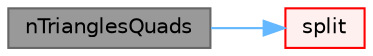 digraph "nTrianglesQuads"
{
 // LATEX_PDF_SIZE
  bgcolor="transparent";
  edge [fontname=Helvetica,fontsize=10,labelfontname=Helvetica,labelfontsize=10];
  node [fontname=Helvetica,fontsize=10,shape=box,height=0.2,width=0.4];
  rankdir="LR";
  Node1 [id="Node000001",label="nTrianglesQuads",height=0.2,width=0.4,color="gray40", fillcolor="grey60", style="filled", fontcolor="black",tooltip=" "];
  Node1 -> Node2 [id="edge1_Node000001_Node000002",color="steelblue1",style="solid",tooltip=" "];
  Node2 [id="Node000002",label="split",height=0.2,width=0.4,color="red", fillcolor="#FFF0F0", style="filled",URL="$cpuInfo_8C.html#a377a32e2a19e3decc4dc564063f38891",tooltip=" "];
}
